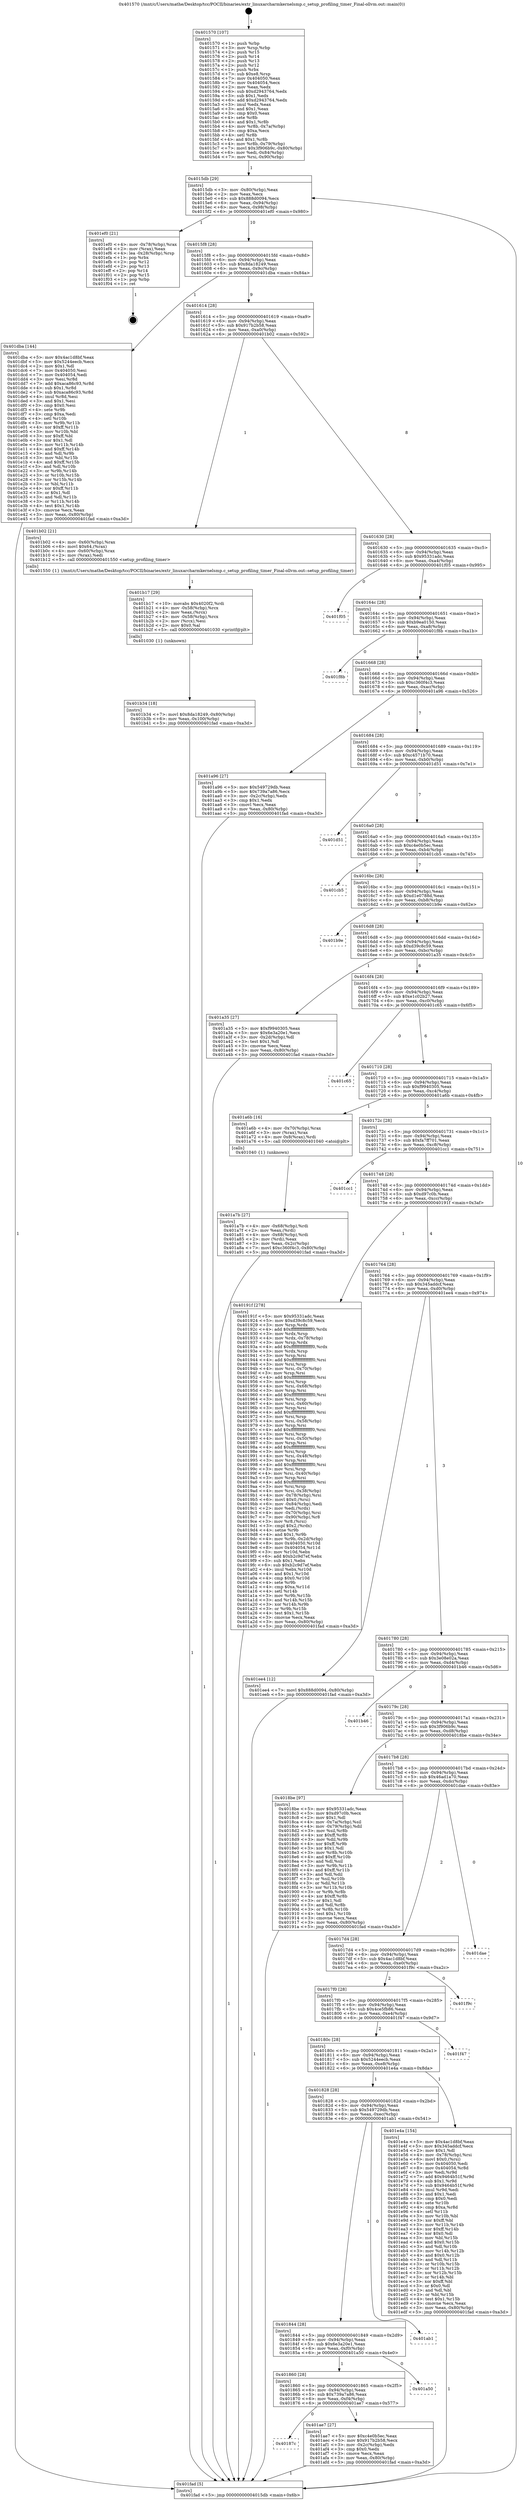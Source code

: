 digraph "0x401570" {
  label = "0x401570 (/mnt/c/Users/mathe/Desktop/tcc/POCII/binaries/extr_linuxarcharmkernelsmp.c_setup_profiling_timer_Final-ollvm.out::main(0))"
  labelloc = "t"
  node[shape=record]

  Entry [label="",width=0.3,height=0.3,shape=circle,fillcolor=black,style=filled]
  "0x4015db" [label="{
     0x4015db [29]\l
     | [instrs]\l
     &nbsp;&nbsp;0x4015db \<+3\>: mov -0x80(%rbp),%eax\l
     &nbsp;&nbsp;0x4015de \<+2\>: mov %eax,%ecx\l
     &nbsp;&nbsp;0x4015e0 \<+6\>: sub $0x888d0094,%ecx\l
     &nbsp;&nbsp;0x4015e6 \<+6\>: mov %eax,-0x94(%rbp)\l
     &nbsp;&nbsp;0x4015ec \<+6\>: mov %ecx,-0x98(%rbp)\l
     &nbsp;&nbsp;0x4015f2 \<+6\>: je 0000000000401ef0 \<main+0x980\>\l
  }"]
  "0x401ef0" [label="{
     0x401ef0 [21]\l
     | [instrs]\l
     &nbsp;&nbsp;0x401ef0 \<+4\>: mov -0x78(%rbp),%rax\l
     &nbsp;&nbsp;0x401ef4 \<+2\>: mov (%rax),%eax\l
     &nbsp;&nbsp;0x401ef6 \<+4\>: lea -0x28(%rbp),%rsp\l
     &nbsp;&nbsp;0x401efa \<+1\>: pop %rbx\l
     &nbsp;&nbsp;0x401efb \<+2\>: pop %r12\l
     &nbsp;&nbsp;0x401efd \<+2\>: pop %r13\l
     &nbsp;&nbsp;0x401eff \<+2\>: pop %r14\l
     &nbsp;&nbsp;0x401f01 \<+2\>: pop %r15\l
     &nbsp;&nbsp;0x401f03 \<+1\>: pop %rbp\l
     &nbsp;&nbsp;0x401f04 \<+1\>: ret\l
  }"]
  "0x4015f8" [label="{
     0x4015f8 [28]\l
     | [instrs]\l
     &nbsp;&nbsp;0x4015f8 \<+5\>: jmp 00000000004015fd \<main+0x8d\>\l
     &nbsp;&nbsp;0x4015fd \<+6\>: mov -0x94(%rbp),%eax\l
     &nbsp;&nbsp;0x401603 \<+5\>: sub $0x8da18249,%eax\l
     &nbsp;&nbsp;0x401608 \<+6\>: mov %eax,-0x9c(%rbp)\l
     &nbsp;&nbsp;0x40160e \<+6\>: je 0000000000401dba \<main+0x84a\>\l
  }"]
  Exit [label="",width=0.3,height=0.3,shape=circle,fillcolor=black,style=filled,peripheries=2]
  "0x401dba" [label="{
     0x401dba [144]\l
     | [instrs]\l
     &nbsp;&nbsp;0x401dba \<+5\>: mov $0x4ac1d8bf,%eax\l
     &nbsp;&nbsp;0x401dbf \<+5\>: mov $0x5244eecb,%ecx\l
     &nbsp;&nbsp;0x401dc4 \<+2\>: mov $0x1,%dl\l
     &nbsp;&nbsp;0x401dc6 \<+7\>: mov 0x404050,%esi\l
     &nbsp;&nbsp;0x401dcd \<+7\>: mov 0x404054,%edi\l
     &nbsp;&nbsp;0x401dd4 \<+3\>: mov %esi,%r8d\l
     &nbsp;&nbsp;0x401dd7 \<+7\>: add $0xaca86c93,%r8d\l
     &nbsp;&nbsp;0x401dde \<+4\>: sub $0x1,%r8d\l
     &nbsp;&nbsp;0x401de2 \<+7\>: sub $0xaca86c93,%r8d\l
     &nbsp;&nbsp;0x401de9 \<+4\>: imul %r8d,%esi\l
     &nbsp;&nbsp;0x401ded \<+3\>: and $0x1,%esi\l
     &nbsp;&nbsp;0x401df0 \<+3\>: cmp $0x0,%esi\l
     &nbsp;&nbsp;0x401df3 \<+4\>: sete %r9b\l
     &nbsp;&nbsp;0x401df7 \<+3\>: cmp $0xa,%edi\l
     &nbsp;&nbsp;0x401dfa \<+4\>: setl %r10b\l
     &nbsp;&nbsp;0x401dfe \<+3\>: mov %r9b,%r11b\l
     &nbsp;&nbsp;0x401e01 \<+4\>: xor $0xff,%r11b\l
     &nbsp;&nbsp;0x401e05 \<+3\>: mov %r10b,%bl\l
     &nbsp;&nbsp;0x401e08 \<+3\>: xor $0xff,%bl\l
     &nbsp;&nbsp;0x401e0b \<+3\>: xor $0x1,%dl\l
     &nbsp;&nbsp;0x401e0e \<+3\>: mov %r11b,%r14b\l
     &nbsp;&nbsp;0x401e11 \<+4\>: and $0xff,%r14b\l
     &nbsp;&nbsp;0x401e15 \<+3\>: and %dl,%r9b\l
     &nbsp;&nbsp;0x401e18 \<+3\>: mov %bl,%r15b\l
     &nbsp;&nbsp;0x401e1b \<+4\>: and $0xff,%r15b\l
     &nbsp;&nbsp;0x401e1f \<+3\>: and %dl,%r10b\l
     &nbsp;&nbsp;0x401e22 \<+3\>: or %r9b,%r14b\l
     &nbsp;&nbsp;0x401e25 \<+3\>: or %r10b,%r15b\l
     &nbsp;&nbsp;0x401e28 \<+3\>: xor %r15b,%r14b\l
     &nbsp;&nbsp;0x401e2b \<+3\>: or %bl,%r11b\l
     &nbsp;&nbsp;0x401e2e \<+4\>: xor $0xff,%r11b\l
     &nbsp;&nbsp;0x401e32 \<+3\>: or $0x1,%dl\l
     &nbsp;&nbsp;0x401e35 \<+3\>: and %dl,%r11b\l
     &nbsp;&nbsp;0x401e38 \<+3\>: or %r11b,%r14b\l
     &nbsp;&nbsp;0x401e3b \<+4\>: test $0x1,%r14b\l
     &nbsp;&nbsp;0x401e3f \<+3\>: cmovne %ecx,%eax\l
     &nbsp;&nbsp;0x401e42 \<+3\>: mov %eax,-0x80(%rbp)\l
     &nbsp;&nbsp;0x401e45 \<+5\>: jmp 0000000000401fad \<main+0xa3d\>\l
  }"]
  "0x401614" [label="{
     0x401614 [28]\l
     | [instrs]\l
     &nbsp;&nbsp;0x401614 \<+5\>: jmp 0000000000401619 \<main+0xa9\>\l
     &nbsp;&nbsp;0x401619 \<+6\>: mov -0x94(%rbp),%eax\l
     &nbsp;&nbsp;0x40161f \<+5\>: sub $0x917b2b58,%eax\l
     &nbsp;&nbsp;0x401624 \<+6\>: mov %eax,-0xa0(%rbp)\l
     &nbsp;&nbsp;0x40162a \<+6\>: je 0000000000401b02 \<main+0x592\>\l
  }"]
  "0x401b34" [label="{
     0x401b34 [18]\l
     | [instrs]\l
     &nbsp;&nbsp;0x401b34 \<+7\>: movl $0x8da18249,-0x80(%rbp)\l
     &nbsp;&nbsp;0x401b3b \<+6\>: mov %eax,-0x100(%rbp)\l
     &nbsp;&nbsp;0x401b41 \<+5\>: jmp 0000000000401fad \<main+0xa3d\>\l
  }"]
  "0x401b02" [label="{
     0x401b02 [21]\l
     | [instrs]\l
     &nbsp;&nbsp;0x401b02 \<+4\>: mov -0x60(%rbp),%rax\l
     &nbsp;&nbsp;0x401b06 \<+6\>: movl $0x64,(%rax)\l
     &nbsp;&nbsp;0x401b0c \<+4\>: mov -0x60(%rbp),%rax\l
     &nbsp;&nbsp;0x401b10 \<+2\>: mov (%rax),%edi\l
     &nbsp;&nbsp;0x401b12 \<+5\>: call 0000000000401550 \<setup_profiling_timer\>\l
     | [calls]\l
     &nbsp;&nbsp;0x401550 \{1\} (/mnt/c/Users/mathe/Desktop/tcc/POCII/binaries/extr_linuxarcharmkernelsmp.c_setup_profiling_timer_Final-ollvm.out::setup_profiling_timer)\l
  }"]
  "0x401630" [label="{
     0x401630 [28]\l
     | [instrs]\l
     &nbsp;&nbsp;0x401630 \<+5\>: jmp 0000000000401635 \<main+0xc5\>\l
     &nbsp;&nbsp;0x401635 \<+6\>: mov -0x94(%rbp),%eax\l
     &nbsp;&nbsp;0x40163b \<+5\>: sub $0x95331adc,%eax\l
     &nbsp;&nbsp;0x401640 \<+6\>: mov %eax,-0xa4(%rbp)\l
     &nbsp;&nbsp;0x401646 \<+6\>: je 0000000000401f05 \<main+0x995\>\l
  }"]
  "0x401b17" [label="{
     0x401b17 [29]\l
     | [instrs]\l
     &nbsp;&nbsp;0x401b17 \<+10\>: movabs $0x4020f2,%rdi\l
     &nbsp;&nbsp;0x401b21 \<+4\>: mov -0x58(%rbp),%rcx\l
     &nbsp;&nbsp;0x401b25 \<+2\>: mov %eax,(%rcx)\l
     &nbsp;&nbsp;0x401b27 \<+4\>: mov -0x58(%rbp),%rcx\l
     &nbsp;&nbsp;0x401b2b \<+2\>: mov (%rcx),%esi\l
     &nbsp;&nbsp;0x401b2d \<+2\>: mov $0x0,%al\l
     &nbsp;&nbsp;0x401b2f \<+5\>: call 0000000000401030 \<printf@plt\>\l
     | [calls]\l
     &nbsp;&nbsp;0x401030 \{1\} (unknown)\l
  }"]
  "0x401f05" [label="{
     0x401f05\l
  }", style=dashed]
  "0x40164c" [label="{
     0x40164c [28]\l
     | [instrs]\l
     &nbsp;&nbsp;0x40164c \<+5\>: jmp 0000000000401651 \<main+0xe1\>\l
     &nbsp;&nbsp;0x401651 \<+6\>: mov -0x94(%rbp),%eax\l
     &nbsp;&nbsp;0x401657 \<+5\>: sub $0xb9ea0150,%eax\l
     &nbsp;&nbsp;0x40165c \<+6\>: mov %eax,-0xa8(%rbp)\l
     &nbsp;&nbsp;0x401662 \<+6\>: je 0000000000401f8b \<main+0xa1b\>\l
  }"]
  "0x40187c" [label="{
     0x40187c\l
  }", style=dashed]
  "0x401f8b" [label="{
     0x401f8b\l
  }", style=dashed]
  "0x401668" [label="{
     0x401668 [28]\l
     | [instrs]\l
     &nbsp;&nbsp;0x401668 \<+5\>: jmp 000000000040166d \<main+0xfd\>\l
     &nbsp;&nbsp;0x40166d \<+6\>: mov -0x94(%rbp),%eax\l
     &nbsp;&nbsp;0x401673 \<+5\>: sub $0xc360f4c3,%eax\l
     &nbsp;&nbsp;0x401678 \<+6\>: mov %eax,-0xac(%rbp)\l
     &nbsp;&nbsp;0x40167e \<+6\>: je 0000000000401a96 \<main+0x526\>\l
  }"]
  "0x401ae7" [label="{
     0x401ae7 [27]\l
     | [instrs]\l
     &nbsp;&nbsp;0x401ae7 \<+5\>: mov $0xc4e0b5ec,%eax\l
     &nbsp;&nbsp;0x401aec \<+5\>: mov $0x917b2b58,%ecx\l
     &nbsp;&nbsp;0x401af1 \<+3\>: mov -0x2c(%rbp),%edx\l
     &nbsp;&nbsp;0x401af4 \<+3\>: cmp $0x0,%edx\l
     &nbsp;&nbsp;0x401af7 \<+3\>: cmove %ecx,%eax\l
     &nbsp;&nbsp;0x401afa \<+3\>: mov %eax,-0x80(%rbp)\l
     &nbsp;&nbsp;0x401afd \<+5\>: jmp 0000000000401fad \<main+0xa3d\>\l
  }"]
  "0x401a96" [label="{
     0x401a96 [27]\l
     | [instrs]\l
     &nbsp;&nbsp;0x401a96 \<+5\>: mov $0x549729db,%eax\l
     &nbsp;&nbsp;0x401a9b \<+5\>: mov $0x739a7a86,%ecx\l
     &nbsp;&nbsp;0x401aa0 \<+3\>: mov -0x2c(%rbp),%edx\l
     &nbsp;&nbsp;0x401aa3 \<+3\>: cmp $0x1,%edx\l
     &nbsp;&nbsp;0x401aa6 \<+3\>: cmovl %ecx,%eax\l
     &nbsp;&nbsp;0x401aa9 \<+3\>: mov %eax,-0x80(%rbp)\l
     &nbsp;&nbsp;0x401aac \<+5\>: jmp 0000000000401fad \<main+0xa3d\>\l
  }"]
  "0x401684" [label="{
     0x401684 [28]\l
     | [instrs]\l
     &nbsp;&nbsp;0x401684 \<+5\>: jmp 0000000000401689 \<main+0x119\>\l
     &nbsp;&nbsp;0x401689 \<+6\>: mov -0x94(%rbp),%eax\l
     &nbsp;&nbsp;0x40168f \<+5\>: sub $0xc4571b70,%eax\l
     &nbsp;&nbsp;0x401694 \<+6\>: mov %eax,-0xb0(%rbp)\l
     &nbsp;&nbsp;0x40169a \<+6\>: je 0000000000401d51 \<main+0x7e1\>\l
  }"]
  "0x401860" [label="{
     0x401860 [28]\l
     | [instrs]\l
     &nbsp;&nbsp;0x401860 \<+5\>: jmp 0000000000401865 \<main+0x2f5\>\l
     &nbsp;&nbsp;0x401865 \<+6\>: mov -0x94(%rbp),%eax\l
     &nbsp;&nbsp;0x40186b \<+5\>: sub $0x739a7a86,%eax\l
     &nbsp;&nbsp;0x401870 \<+6\>: mov %eax,-0xf4(%rbp)\l
     &nbsp;&nbsp;0x401876 \<+6\>: je 0000000000401ae7 \<main+0x577\>\l
  }"]
  "0x401d51" [label="{
     0x401d51\l
  }", style=dashed]
  "0x4016a0" [label="{
     0x4016a0 [28]\l
     | [instrs]\l
     &nbsp;&nbsp;0x4016a0 \<+5\>: jmp 00000000004016a5 \<main+0x135\>\l
     &nbsp;&nbsp;0x4016a5 \<+6\>: mov -0x94(%rbp),%eax\l
     &nbsp;&nbsp;0x4016ab \<+5\>: sub $0xc4e0b5ec,%eax\l
     &nbsp;&nbsp;0x4016b0 \<+6\>: mov %eax,-0xb4(%rbp)\l
     &nbsp;&nbsp;0x4016b6 \<+6\>: je 0000000000401cb5 \<main+0x745\>\l
  }"]
  "0x401a50" [label="{
     0x401a50\l
  }", style=dashed]
  "0x401cb5" [label="{
     0x401cb5\l
  }", style=dashed]
  "0x4016bc" [label="{
     0x4016bc [28]\l
     | [instrs]\l
     &nbsp;&nbsp;0x4016bc \<+5\>: jmp 00000000004016c1 \<main+0x151\>\l
     &nbsp;&nbsp;0x4016c1 \<+6\>: mov -0x94(%rbp),%eax\l
     &nbsp;&nbsp;0x4016c7 \<+5\>: sub $0xd1e0788d,%eax\l
     &nbsp;&nbsp;0x4016cc \<+6\>: mov %eax,-0xb8(%rbp)\l
     &nbsp;&nbsp;0x4016d2 \<+6\>: je 0000000000401b9e \<main+0x62e\>\l
  }"]
  "0x401844" [label="{
     0x401844 [28]\l
     | [instrs]\l
     &nbsp;&nbsp;0x401844 \<+5\>: jmp 0000000000401849 \<main+0x2d9\>\l
     &nbsp;&nbsp;0x401849 \<+6\>: mov -0x94(%rbp),%eax\l
     &nbsp;&nbsp;0x40184f \<+5\>: sub $0x6e3a20e1,%eax\l
     &nbsp;&nbsp;0x401854 \<+6\>: mov %eax,-0xf0(%rbp)\l
     &nbsp;&nbsp;0x40185a \<+6\>: je 0000000000401a50 \<main+0x4e0\>\l
  }"]
  "0x401b9e" [label="{
     0x401b9e\l
  }", style=dashed]
  "0x4016d8" [label="{
     0x4016d8 [28]\l
     | [instrs]\l
     &nbsp;&nbsp;0x4016d8 \<+5\>: jmp 00000000004016dd \<main+0x16d\>\l
     &nbsp;&nbsp;0x4016dd \<+6\>: mov -0x94(%rbp),%eax\l
     &nbsp;&nbsp;0x4016e3 \<+5\>: sub $0xd39c8c59,%eax\l
     &nbsp;&nbsp;0x4016e8 \<+6\>: mov %eax,-0xbc(%rbp)\l
     &nbsp;&nbsp;0x4016ee \<+6\>: je 0000000000401a35 \<main+0x4c5\>\l
  }"]
  "0x401ab1" [label="{
     0x401ab1\l
  }", style=dashed]
  "0x401a35" [label="{
     0x401a35 [27]\l
     | [instrs]\l
     &nbsp;&nbsp;0x401a35 \<+5\>: mov $0xf9940305,%eax\l
     &nbsp;&nbsp;0x401a3a \<+5\>: mov $0x6e3a20e1,%ecx\l
     &nbsp;&nbsp;0x401a3f \<+3\>: mov -0x2d(%rbp),%dl\l
     &nbsp;&nbsp;0x401a42 \<+3\>: test $0x1,%dl\l
     &nbsp;&nbsp;0x401a45 \<+3\>: cmovne %ecx,%eax\l
     &nbsp;&nbsp;0x401a48 \<+3\>: mov %eax,-0x80(%rbp)\l
     &nbsp;&nbsp;0x401a4b \<+5\>: jmp 0000000000401fad \<main+0xa3d\>\l
  }"]
  "0x4016f4" [label="{
     0x4016f4 [28]\l
     | [instrs]\l
     &nbsp;&nbsp;0x4016f4 \<+5\>: jmp 00000000004016f9 \<main+0x189\>\l
     &nbsp;&nbsp;0x4016f9 \<+6\>: mov -0x94(%rbp),%eax\l
     &nbsp;&nbsp;0x4016ff \<+5\>: sub $0xe1c02b27,%eax\l
     &nbsp;&nbsp;0x401704 \<+6\>: mov %eax,-0xc0(%rbp)\l
     &nbsp;&nbsp;0x40170a \<+6\>: je 0000000000401c65 \<main+0x6f5\>\l
  }"]
  "0x401828" [label="{
     0x401828 [28]\l
     | [instrs]\l
     &nbsp;&nbsp;0x401828 \<+5\>: jmp 000000000040182d \<main+0x2bd\>\l
     &nbsp;&nbsp;0x40182d \<+6\>: mov -0x94(%rbp),%eax\l
     &nbsp;&nbsp;0x401833 \<+5\>: sub $0x549729db,%eax\l
     &nbsp;&nbsp;0x401838 \<+6\>: mov %eax,-0xec(%rbp)\l
     &nbsp;&nbsp;0x40183e \<+6\>: je 0000000000401ab1 \<main+0x541\>\l
  }"]
  "0x401c65" [label="{
     0x401c65\l
  }", style=dashed]
  "0x401710" [label="{
     0x401710 [28]\l
     | [instrs]\l
     &nbsp;&nbsp;0x401710 \<+5\>: jmp 0000000000401715 \<main+0x1a5\>\l
     &nbsp;&nbsp;0x401715 \<+6\>: mov -0x94(%rbp),%eax\l
     &nbsp;&nbsp;0x40171b \<+5\>: sub $0xf9940305,%eax\l
     &nbsp;&nbsp;0x401720 \<+6\>: mov %eax,-0xc4(%rbp)\l
     &nbsp;&nbsp;0x401726 \<+6\>: je 0000000000401a6b \<main+0x4fb\>\l
  }"]
  "0x401e4a" [label="{
     0x401e4a [154]\l
     | [instrs]\l
     &nbsp;&nbsp;0x401e4a \<+5\>: mov $0x4ac1d8bf,%eax\l
     &nbsp;&nbsp;0x401e4f \<+5\>: mov $0x345addcf,%ecx\l
     &nbsp;&nbsp;0x401e54 \<+2\>: mov $0x1,%dl\l
     &nbsp;&nbsp;0x401e56 \<+4\>: mov -0x78(%rbp),%rsi\l
     &nbsp;&nbsp;0x401e5a \<+6\>: movl $0x0,(%rsi)\l
     &nbsp;&nbsp;0x401e60 \<+7\>: mov 0x404050,%edi\l
     &nbsp;&nbsp;0x401e67 \<+8\>: mov 0x404054,%r8d\l
     &nbsp;&nbsp;0x401e6f \<+3\>: mov %edi,%r9d\l
     &nbsp;&nbsp;0x401e72 \<+7\>: add $0x9464b51f,%r9d\l
     &nbsp;&nbsp;0x401e79 \<+4\>: sub $0x1,%r9d\l
     &nbsp;&nbsp;0x401e7d \<+7\>: sub $0x9464b51f,%r9d\l
     &nbsp;&nbsp;0x401e84 \<+4\>: imul %r9d,%edi\l
     &nbsp;&nbsp;0x401e88 \<+3\>: and $0x1,%edi\l
     &nbsp;&nbsp;0x401e8b \<+3\>: cmp $0x0,%edi\l
     &nbsp;&nbsp;0x401e8e \<+4\>: sete %r10b\l
     &nbsp;&nbsp;0x401e92 \<+4\>: cmp $0xa,%r8d\l
     &nbsp;&nbsp;0x401e96 \<+4\>: setl %r11b\l
     &nbsp;&nbsp;0x401e9a \<+3\>: mov %r10b,%bl\l
     &nbsp;&nbsp;0x401e9d \<+3\>: xor $0xff,%bl\l
     &nbsp;&nbsp;0x401ea0 \<+3\>: mov %r11b,%r14b\l
     &nbsp;&nbsp;0x401ea3 \<+4\>: xor $0xff,%r14b\l
     &nbsp;&nbsp;0x401ea7 \<+3\>: xor $0x0,%dl\l
     &nbsp;&nbsp;0x401eaa \<+3\>: mov %bl,%r15b\l
     &nbsp;&nbsp;0x401ead \<+4\>: and $0x0,%r15b\l
     &nbsp;&nbsp;0x401eb1 \<+3\>: and %dl,%r10b\l
     &nbsp;&nbsp;0x401eb4 \<+3\>: mov %r14b,%r12b\l
     &nbsp;&nbsp;0x401eb7 \<+4\>: and $0x0,%r12b\l
     &nbsp;&nbsp;0x401ebb \<+3\>: and %dl,%r11b\l
     &nbsp;&nbsp;0x401ebe \<+3\>: or %r10b,%r15b\l
     &nbsp;&nbsp;0x401ec1 \<+3\>: or %r11b,%r12b\l
     &nbsp;&nbsp;0x401ec4 \<+3\>: xor %r12b,%r15b\l
     &nbsp;&nbsp;0x401ec7 \<+3\>: or %r14b,%bl\l
     &nbsp;&nbsp;0x401eca \<+3\>: xor $0xff,%bl\l
     &nbsp;&nbsp;0x401ecd \<+3\>: or $0x0,%dl\l
     &nbsp;&nbsp;0x401ed0 \<+2\>: and %dl,%bl\l
     &nbsp;&nbsp;0x401ed2 \<+3\>: or %bl,%r15b\l
     &nbsp;&nbsp;0x401ed5 \<+4\>: test $0x1,%r15b\l
     &nbsp;&nbsp;0x401ed9 \<+3\>: cmovne %ecx,%eax\l
     &nbsp;&nbsp;0x401edc \<+3\>: mov %eax,-0x80(%rbp)\l
     &nbsp;&nbsp;0x401edf \<+5\>: jmp 0000000000401fad \<main+0xa3d\>\l
  }"]
  "0x401a6b" [label="{
     0x401a6b [16]\l
     | [instrs]\l
     &nbsp;&nbsp;0x401a6b \<+4\>: mov -0x70(%rbp),%rax\l
     &nbsp;&nbsp;0x401a6f \<+3\>: mov (%rax),%rax\l
     &nbsp;&nbsp;0x401a72 \<+4\>: mov 0x8(%rax),%rdi\l
     &nbsp;&nbsp;0x401a76 \<+5\>: call 0000000000401040 \<atoi@plt\>\l
     | [calls]\l
     &nbsp;&nbsp;0x401040 \{1\} (unknown)\l
  }"]
  "0x40172c" [label="{
     0x40172c [28]\l
     | [instrs]\l
     &nbsp;&nbsp;0x40172c \<+5\>: jmp 0000000000401731 \<main+0x1c1\>\l
     &nbsp;&nbsp;0x401731 \<+6\>: mov -0x94(%rbp),%eax\l
     &nbsp;&nbsp;0x401737 \<+5\>: sub $0xfa7ff701,%eax\l
     &nbsp;&nbsp;0x40173c \<+6\>: mov %eax,-0xc8(%rbp)\l
     &nbsp;&nbsp;0x401742 \<+6\>: je 0000000000401cc1 \<main+0x751\>\l
  }"]
  "0x40180c" [label="{
     0x40180c [28]\l
     | [instrs]\l
     &nbsp;&nbsp;0x40180c \<+5\>: jmp 0000000000401811 \<main+0x2a1\>\l
     &nbsp;&nbsp;0x401811 \<+6\>: mov -0x94(%rbp),%eax\l
     &nbsp;&nbsp;0x401817 \<+5\>: sub $0x5244eecb,%eax\l
     &nbsp;&nbsp;0x40181c \<+6\>: mov %eax,-0xe8(%rbp)\l
     &nbsp;&nbsp;0x401822 \<+6\>: je 0000000000401e4a \<main+0x8da\>\l
  }"]
  "0x401cc1" [label="{
     0x401cc1\l
  }", style=dashed]
  "0x401748" [label="{
     0x401748 [28]\l
     | [instrs]\l
     &nbsp;&nbsp;0x401748 \<+5\>: jmp 000000000040174d \<main+0x1dd\>\l
     &nbsp;&nbsp;0x40174d \<+6\>: mov -0x94(%rbp),%eax\l
     &nbsp;&nbsp;0x401753 \<+5\>: sub $0xd97c0b,%eax\l
     &nbsp;&nbsp;0x401758 \<+6\>: mov %eax,-0xcc(%rbp)\l
     &nbsp;&nbsp;0x40175e \<+6\>: je 000000000040191f \<main+0x3af\>\l
  }"]
  "0x401f47" [label="{
     0x401f47\l
  }", style=dashed]
  "0x40191f" [label="{
     0x40191f [278]\l
     | [instrs]\l
     &nbsp;&nbsp;0x40191f \<+5\>: mov $0x95331adc,%eax\l
     &nbsp;&nbsp;0x401924 \<+5\>: mov $0xd39c8c59,%ecx\l
     &nbsp;&nbsp;0x401929 \<+3\>: mov %rsp,%rdx\l
     &nbsp;&nbsp;0x40192c \<+4\>: add $0xfffffffffffffff0,%rdx\l
     &nbsp;&nbsp;0x401930 \<+3\>: mov %rdx,%rsp\l
     &nbsp;&nbsp;0x401933 \<+4\>: mov %rdx,-0x78(%rbp)\l
     &nbsp;&nbsp;0x401937 \<+3\>: mov %rsp,%rdx\l
     &nbsp;&nbsp;0x40193a \<+4\>: add $0xfffffffffffffff0,%rdx\l
     &nbsp;&nbsp;0x40193e \<+3\>: mov %rdx,%rsp\l
     &nbsp;&nbsp;0x401941 \<+3\>: mov %rsp,%rsi\l
     &nbsp;&nbsp;0x401944 \<+4\>: add $0xfffffffffffffff0,%rsi\l
     &nbsp;&nbsp;0x401948 \<+3\>: mov %rsi,%rsp\l
     &nbsp;&nbsp;0x40194b \<+4\>: mov %rsi,-0x70(%rbp)\l
     &nbsp;&nbsp;0x40194f \<+3\>: mov %rsp,%rsi\l
     &nbsp;&nbsp;0x401952 \<+4\>: add $0xfffffffffffffff0,%rsi\l
     &nbsp;&nbsp;0x401956 \<+3\>: mov %rsi,%rsp\l
     &nbsp;&nbsp;0x401959 \<+4\>: mov %rsi,-0x68(%rbp)\l
     &nbsp;&nbsp;0x40195d \<+3\>: mov %rsp,%rsi\l
     &nbsp;&nbsp;0x401960 \<+4\>: add $0xfffffffffffffff0,%rsi\l
     &nbsp;&nbsp;0x401964 \<+3\>: mov %rsi,%rsp\l
     &nbsp;&nbsp;0x401967 \<+4\>: mov %rsi,-0x60(%rbp)\l
     &nbsp;&nbsp;0x40196b \<+3\>: mov %rsp,%rsi\l
     &nbsp;&nbsp;0x40196e \<+4\>: add $0xfffffffffffffff0,%rsi\l
     &nbsp;&nbsp;0x401972 \<+3\>: mov %rsi,%rsp\l
     &nbsp;&nbsp;0x401975 \<+4\>: mov %rsi,-0x58(%rbp)\l
     &nbsp;&nbsp;0x401979 \<+3\>: mov %rsp,%rsi\l
     &nbsp;&nbsp;0x40197c \<+4\>: add $0xfffffffffffffff0,%rsi\l
     &nbsp;&nbsp;0x401980 \<+3\>: mov %rsi,%rsp\l
     &nbsp;&nbsp;0x401983 \<+4\>: mov %rsi,-0x50(%rbp)\l
     &nbsp;&nbsp;0x401987 \<+3\>: mov %rsp,%rsi\l
     &nbsp;&nbsp;0x40198a \<+4\>: add $0xfffffffffffffff0,%rsi\l
     &nbsp;&nbsp;0x40198e \<+3\>: mov %rsi,%rsp\l
     &nbsp;&nbsp;0x401991 \<+4\>: mov %rsi,-0x48(%rbp)\l
     &nbsp;&nbsp;0x401995 \<+3\>: mov %rsp,%rsi\l
     &nbsp;&nbsp;0x401998 \<+4\>: add $0xfffffffffffffff0,%rsi\l
     &nbsp;&nbsp;0x40199c \<+3\>: mov %rsi,%rsp\l
     &nbsp;&nbsp;0x40199f \<+4\>: mov %rsi,-0x40(%rbp)\l
     &nbsp;&nbsp;0x4019a3 \<+3\>: mov %rsp,%rsi\l
     &nbsp;&nbsp;0x4019a6 \<+4\>: add $0xfffffffffffffff0,%rsi\l
     &nbsp;&nbsp;0x4019aa \<+3\>: mov %rsi,%rsp\l
     &nbsp;&nbsp;0x4019ad \<+4\>: mov %rsi,-0x38(%rbp)\l
     &nbsp;&nbsp;0x4019b1 \<+4\>: mov -0x78(%rbp),%rsi\l
     &nbsp;&nbsp;0x4019b5 \<+6\>: movl $0x0,(%rsi)\l
     &nbsp;&nbsp;0x4019bb \<+6\>: mov -0x84(%rbp),%edi\l
     &nbsp;&nbsp;0x4019c1 \<+2\>: mov %edi,(%rdx)\l
     &nbsp;&nbsp;0x4019c3 \<+4\>: mov -0x70(%rbp),%rsi\l
     &nbsp;&nbsp;0x4019c7 \<+7\>: mov -0x90(%rbp),%r8\l
     &nbsp;&nbsp;0x4019ce \<+3\>: mov %r8,(%rsi)\l
     &nbsp;&nbsp;0x4019d1 \<+3\>: cmpl $0x2,(%rdx)\l
     &nbsp;&nbsp;0x4019d4 \<+4\>: setne %r9b\l
     &nbsp;&nbsp;0x4019d8 \<+4\>: and $0x1,%r9b\l
     &nbsp;&nbsp;0x4019dc \<+4\>: mov %r9b,-0x2d(%rbp)\l
     &nbsp;&nbsp;0x4019e0 \<+8\>: mov 0x404050,%r10d\l
     &nbsp;&nbsp;0x4019e8 \<+8\>: mov 0x404054,%r11d\l
     &nbsp;&nbsp;0x4019f0 \<+3\>: mov %r10d,%ebx\l
     &nbsp;&nbsp;0x4019f3 \<+6\>: add $0xb2c9d7ef,%ebx\l
     &nbsp;&nbsp;0x4019f9 \<+3\>: sub $0x1,%ebx\l
     &nbsp;&nbsp;0x4019fc \<+6\>: sub $0xb2c9d7ef,%ebx\l
     &nbsp;&nbsp;0x401a02 \<+4\>: imul %ebx,%r10d\l
     &nbsp;&nbsp;0x401a06 \<+4\>: and $0x1,%r10d\l
     &nbsp;&nbsp;0x401a0a \<+4\>: cmp $0x0,%r10d\l
     &nbsp;&nbsp;0x401a0e \<+4\>: sete %r9b\l
     &nbsp;&nbsp;0x401a12 \<+4\>: cmp $0xa,%r11d\l
     &nbsp;&nbsp;0x401a16 \<+4\>: setl %r14b\l
     &nbsp;&nbsp;0x401a1a \<+3\>: mov %r9b,%r15b\l
     &nbsp;&nbsp;0x401a1d \<+3\>: and %r14b,%r15b\l
     &nbsp;&nbsp;0x401a20 \<+3\>: xor %r14b,%r9b\l
     &nbsp;&nbsp;0x401a23 \<+3\>: or %r9b,%r15b\l
     &nbsp;&nbsp;0x401a26 \<+4\>: test $0x1,%r15b\l
     &nbsp;&nbsp;0x401a2a \<+3\>: cmovne %ecx,%eax\l
     &nbsp;&nbsp;0x401a2d \<+3\>: mov %eax,-0x80(%rbp)\l
     &nbsp;&nbsp;0x401a30 \<+5\>: jmp 0000000000401fad \<main+0xa3d\>\l
  }"]
  "0x401764" [label="{
     0x401764 [28]\l
     | [instrs]\l
     &nbsp;&nbsp;0x401764 \<+5\>: jmp 0000000000401769 \<main+0x1f9\>\l
     &nbsp;&nbsp;0x401769 \<+6\>: mov -0x94(%rbp),%eax\l
     &nbsp;&nbsp;0x40176f \<+5\>: sub $0x345addcf,%eax\l
     &nbsp;&nbsp;0x401774 \<+6\>: mov %eax,-0xd0(%rbp)\l
     &nbsp;&nbsp;0x40177a \<+6\>: je 0000000000401ee4 \<main+0x974\>\l
  }"]
  "0x4017f0" [label="{
     0x4017f0 [28]\l
     | [instrs]\l
     &nbsp;&nbsp;0x4017f0 \<+5\>: jmp 00000000004017f5 \<main+0x285\>\l
     &nbsp;&nbsp;0x4017f5 \<+6\>: mov -0x94(%rbp),%eax\l
     &nbsp;&nbsp;0x4017fb \<+5\>: sub $0x4ce5fb86,%eax\l
     &nbsp;&nbsp;0x401800 \<+6\>: mov %eax,-0xe4(%rbp)\l
     &nbsp;&nbsp;0x401806 \<+6\>: je 0000000000401f47 \<main+0x9d7\>\l
  }"]
  "0x401ee4" [label="{
     0x401ee4 [12]\l
     | [instrs]\l
     &nbsp;&nbsp;0x401ee4 \<+7\>: movl $0x888d0094,-0x80(%rbp)\l
     &nbsp;&nbsp;0x401eeb \<+5\>: jmp 0000000000401fad \<main+0xa3d\>\l
  }"]
  "0x401780" [label="{
     0x401780 [28]\l
     | [instrs]\l
     &nbsp;&nbsp;0x401780 \<+5\>: jmp 0000000000401785 \<main+0x215\>\l
     &nbsp;&nbsp;0x401785 \<+6\>: mov -0x94(%rbp),%eax\l
     &nbsp;&nbsp;0x40178b \<+5\>: sub $0x3e08e02a,%eax\l
     &nbsp;&nbsp;0x401790 \<+6\>: mov %eax,-0xd4(%rbp)\l
     &nbsp;&nbsp;0x401796 \<+6\>: je 0000000000401b46 \<main+0x5d6\>\l
  }"]
  "0x401f9c" [label="{
     0x401f9c\l
  }", style=dashed]
  "0x401b46" [label="{
     0x401b46\l
  }", style=dashed]
  "0x40179c" [label="{
     0x40179c [28]\l
     | [instrs]\l
     &nbsp;&nbsp;0x40179c \<+5\>: jmp 00000000004017a1 \<main+0x231\>\l
     &nbsp;&nbsp;0x4017a1 \<+6\>: mov -0x94(%rbp),%eax\l
     &nbsp;&nbsp;0x4017a7 \<+5\>: sub $0x3f906b9c,%eax\l
     &nbsp;&nbsp;0x4017ac \<+6\>: mov %eax,-0xd8(%rbp)\l
     &nbsp;&nbsp;0x4017b2 \<+6\>: je 00000000004018be \<main+0x34e\>\l
  }"]
  "0x4017d4" [label="{
     0x4017d4 [28]\l
     | [instrs]\l
     &nbsp;&nbsp;0x4017d4 \<+5\>: jmp 00000000004017d9 \<main+0x269\>\l
     &nbsp;&nbsp;0x4017d9 \<+6\>: mov -0x94(%rbp),%eax\l
     &nbsp;&nbsp;0x4017df \<+5\>: sub $0x4ac1d8bf,%eax\l
     &nbsp;&nbsp;0x4017e4 \<+6\>: mov %eax,-0xe0(%rbp)\l
     &nbsp;&nbsp;0x4017ea \<+6\>: je 0000000000401f9c \<main+0xa2c\>\l
  }"]
  "0x4018be" [label="{
     0x4018be [97]\l
     | [instrs]\l
     &nbsp;&nbsp;0x4018be \<+5\>: mov $0x95331adc,%eax\l
     &nbsp;&nbsp;0x4018c3 \<+5\>: mov $0xd97c0b,%ecx\l
     &nbsp;&nbsp;0x4018c8 \<+2\>: mov $0x1,%dl\l
     &nbsp;&nbsp;0x4018ca \<+4\>: mov -0x7a(%rbp),%sil\l
     &nbsp;&nbsp;0x4018ce \<+4\>: mov -0x79(%rbp),%dil\l
     &nbsp;&nbsp;0x4018d2 \<+3\>: mov %sil,%r8b\l
     &nbsp;&nbsp;0x4018d5 \<+4\>: xor $0xff,%r8b\l
     &nbsp;&nbsp;0x4018d9 \<+3\>: mov %dil,%r9b\l
     &nbsp;&nbsp;0x4018dc \<+4\>: xor $0xff,%r9b\l
     &nbsp;&nbsp;0x4018e0 \<+3\>: xor $0x1,%dl\l
     &nbsp;&nbsp;0x4018e3 \<+3\>: mov %r8b,%r10b\l
     &nbsp;&nbsp;0x4018e6 \<+4\>: and $0xff,%r10b\l
     &nbsp;&nbsp;0x4018ea \<+3\>: and %dl,%sil\l
     &nbsp;&nbsp;0x4018ed \<+3\>: mov %r9b,%r11b\l
     &nbsp;&nbsp;0x4018f0 \<+4\>: and $0xff,%r11b\l
     &nbsp;&nbsp;0x4018f4 \<+3\>: and %dl,%dil\l
     &nbsp;&nbsp;0x4018f7 \<+3\>: or %sil,%r10b\l
     &nbsp;&nbsp;0x4018fa \<+3\>: or %dil,%r11b\l
     &nbsp;&nbsp;0x4018fd \<+3\>: xor %r11b,%r10b\l
     &nbsp;&nbsp;0x401900 \<+3\>: or %r9b,%r8b\l
     &nbsp;&nbsp;0x401903 \<+4\>: xor $0xff,%r8b\l
     &nbsp;&nbsp;0x401907 \<+3\>: or $0x1,%dl\l
     &nbsp;&nbsp;0x40190a \<+3\>: and %dl,%r8b\l
     &nbsp;&nbsp;0x40190d \<+3\>: or %r8b,%r10b\l
     &nbsp;&nbsp;0x401910 \<+4\>: test $0x1,%r10b\l
     &nbsp;&nbsp;0x401914 \<+3\>: cmovne %ecx,%eax\l
     &nbsp;&nbsp;0x401917 \<+3\>: mov %eax,-0x80(%rbp)\l
     &nbsp;&nbsp;0x40191a \<+5\>: jmp 0000000000401fad \<main+0xa3d\>\l
  }"]
  "0x4017b8" [label="{
     0x4017b8 [28]\l
     | [instrs]\l
     &nbsp;&nbsp;0x4017b8 \<+5\>: jmp 00000000004017bd \<main+0x24d\>\l
     &nbsp;&nbsp;0x4017bd \<+6\>: mov -0x94(%rbp),%eax\l
     &nbsp;&nbsp;0x4017c3 \<+5\>: sub $0x46ad1a70,%eax\l
     &nbsp;&nbsp;0x4017c8 \<+6\>: mov %eax,-0xdc(%rbp)\l
     &nbsp;&nbsp;0x4017ce \<+6\>: je 0000000000401dae \<main+0x83e\>\l
  }"]
  "0x401fad" [label="{
     0x401fad [5]\l
     | [instrs]\l
     &nbsp;&nbsp;0x401fad \<+5\>: jmp 00000000004015db \<main+0x6b\>\l
  }"]
  "0x401570" [label="{
     0x401570 [107]\l
     | [instrs]\l
     &nbsp;&nbsp;0x401570 \<+1\>: push %rbp\l
     &nbsp;&nbsp;0x401571 \<+3\>: mov %rsp,%rbp\l
     &nbsp;&nbsp;0x401574 \<+2\>: push %r15\l
     &nbsp;&nbsp;0x401576 \<+2\>: push %r14\l
     &nbsp;&nbsp;0x401578 \<+2\>: push %r13\l
     &nbsp;&nbsp;0x40157a \<+2\>: push %r12\l
     &nbsp;&nbsp;0x40157c \<+1\>: push %rbx\l
     &nbsp;&nbsp;0x40157d \<+7\>: sub $0xe8,%rsp\l
     &nbsp;&nbsp;0x401584 \<+7\>: mov 0x404050,%eax\l
     &nbsp;&nbsp;0x40158b \<+7\>: mov 0x404054,%ecx\l
     &nbsp;&nbsp;0x401592 \<+2\>: mov %eax,%edx\l
     &nbsp;&nbsp;0x401594 \<+6\>: sub $0xd2943764,%edx\l
     &nbsp;&nbsp;0x40159a \<+3\>: sub $0x1,%edx\l
     &nbsp;&nbsp;0x40159d \<+6\>: add $0xd2943764,%edx\l
     &nbsp;&nbsp;0x4015a3 \<+3\>: imul %edx,%eax\l
     &nbsp;&nbsp;0x4015a6 \<+3\>: and $0x1,%eax\l
     &nbsp;&nbsp;0x4015a9 \<+3\>: cmp $0x0,%eax\l
     &nbsp;&nbsp;0x4015ac \<+4\>: sete %r8b\l
     &nbsp;&nbsp;0x4015b0 \<+4\>: and $0x1,%r8b\l
     &nbsp;&nbsp;0x4015b4 \<+4\>: mov %r8b,-0x7a(%rbp)\l
     &nbsp;&nbsp;0x4015b8 \<+3\>: cmp $0xa,%ecx\l
     &nbsp;&nbsp;0x4015bb \<+4\>: setl %r8b\l
     &nbsp;&nbsp;0x4015bf \<+4\>: and $0x1,%r8b\l
     &nbsp;&nbsp;0x4015c3 \<+4\>: mov %r8b,-0x79(%rbp)\l
     &nbsp;&nbsp;0x4015c7 \<+7\>: movl $0x3f906b9c,-0x80(%rbp)\l
     &nbsp;&nbsp;0x4015ce \<+6\>: mov %edi,-0x84(%rbp)\l
     &nbsp;&nbsp;0x4015d4 \<+7\>: mov %rsi,-0x90(%rbp)\l
  }"]
  "0x401dae" [label="{
     0x401dae\l
  }", style=dashed]
  "0x401a7b" [label="{
     0x401a7b [27]\l
     | [instrs]\l
     &nbsp;&nbsp;0x401a7b \<+4\>: mov -0x68(%rbp),%rdi\l
     &nbsp;&nbsp;0x401a7f \<+2\>: mov %eax,(%rdi)\l
     &nbsp;&nbsp;0x401a81 \<+4\>: mov -0x68(%rbp),%rdi\l
     &nbsp;&nbsp;0x401a85 \<+2\>: mov (%rdi),%eax\l
     &nbsp;&nbsp;0x401a87 \<+3\>: mov %eax,-0x2c(%rbp)\l
     &nbsp;&nbsp;0x401a8a \<+7\>: movl $0xc360f4c3,-0x80(%rbp)\l
     &nbsp;&nbsp;0x401a91 \<+5\>: jmp 0000000000401fad \<main+0xa3d\>\l
  }"]
  Entry -> "0x401570" [label=" 1"]
  "0x4015db" -> "0x401ef0" [label=" 1"]
  "0x4015db" -> "0x4015f8" [label=" 10"]
  "0x401ef0" -> Exit [label=" 1"]
  "0x4015f8" -> "0x401dba" [label=" 1"]
  "0x4015f8" -> "0x401614" [label=" 9"]
  "0x401ee4" -> "0x401fad" [label=" 1"]
  "0x401614" -> "0x401b02" [label=" 1"]
  "0x401614" -> "0x401630" [label=" 8"]
  "0x401e4a" -> "0x401fad" [label=" 1"]
  "0x401630" -> "0x401f05" [label=" 0"]
  "0x401630" -> "0x40164c" [label=" 8"]
  "0x401dba" -> "0x401fad" [label=" 1"]
  "0x40164c" -> "0x401f8b" [label=" 0"]
  "0x40164c" -> "0x401668" [label=" 8"]
  "0x401b34" -> "0x401fad" [label=" 1"]
  "0x401668" -> "0x401a96" [label=" 1"]
  "0x401668" -> "0x401684" [label=" 7"]
  "0x401b17" -> "0x401b34" [label=" 1"]
  "0x401684" -> "0x401d51" [label=" 0"]
  "0x401684" -> "0x4016a0" [label=" 7"]
  "0x401ae7" -> "0x401fad" [label=" 1"]
  "0x4016a0" -> "0x401cb5" [label=" 0"]
  "0x4016a0" -> "0x4016bc" [label=" 7"]
  "0x401860" -> "0x40187c" [label=" 0"]
  "0x4016bc" -> "0x401b9e" [label=" 0"]
  "0x4016bc" -> "0x4016d8" [label=" 7"]
  "0x401b02" -> "0x401b17" [label=" 1"]
  "0x4016d8" -> "0x401a35" [label=" 1"]
  "0x4016d8" -> "0x4016f4" [label=" 6"]
  "0x401844" -> "0x401860" [label=" 1"]
  "0x4016f4" -> "0x401c65" [label=" 0"]
  "0x4016f4" -> "0x401710" [label=" 6"]
  "0x401860" -> "0x401ae7" [label=" 1"]
  "0x401710" -> "0x401a6b" [label=" 1"]
  "0x401710" -> "0x40172c" [label=" 5"]
  "0x401828" -> "0x401844" [label=" 1"]
  "0x40172c" -> "0x401cc1" [label=" 0"]
  "0x40172c" -> "0x401748" [label=" 5"]
  "0x401844" -> "0x401a50" [label=" 0"]
  "0x401748" -> "0x40191f" [label=" 1"]
  "0x401748" -> "0x401764" [label=" 4"]
  "0x40180c" -> "0x401828" [label=" 1"]
  "0x401764" -> "0x401ee4" [label=" 1"]
  "0x401764" -> "0x401780" [label=" 3"]
  "0x401828" -> "0x401ab1" [label=" 0"]
  "0x401780" -> "0x401b46" [label=" 0"]
  "0x401780" -> "0x40179c" [label=" 3"]
  "0x4017f0" -> "0x40180c" [label=" 2"]
  "0x40179c" -> "0x4018be" [label=" 1"]
  "0x40179c" -> "0x4017b8" [label=" 2"]
  "0x4018be" -> "0x401fad" [label=" 1"]
  "0x401570" -> "0x4015db" [label=" 1"]
  "0x401fad" -> "0x4015db" [label=" 10"]
  "0x40180c" -> "0x401e4a" [label=" 1"]
  "0x40191f" -> "0x401fad" [label=" 1"]
  "0x401a35" -> "0x401fad" [label=" 1"]
  "0x401a6b" -> "0x401a7b" [label=" 1"]
  "0x401a7b" -> "0x401fad" [label=" 1"]
  "0x401a96" -> "0x401fad" [label=" 1"]
  "0x4017d4" -> "0x4017f0" [label=" 2"]
  "0x4017b8" -> "0x401dae" [label=" 0"]
  "0x4017b8" -> "0x4017d4" [label=" 2"]
  "0x4017f0" -> "0x401f47" [label=" 0"]
  "0x4017d4" -> "0x401f9c" [label=" 0"]
}
